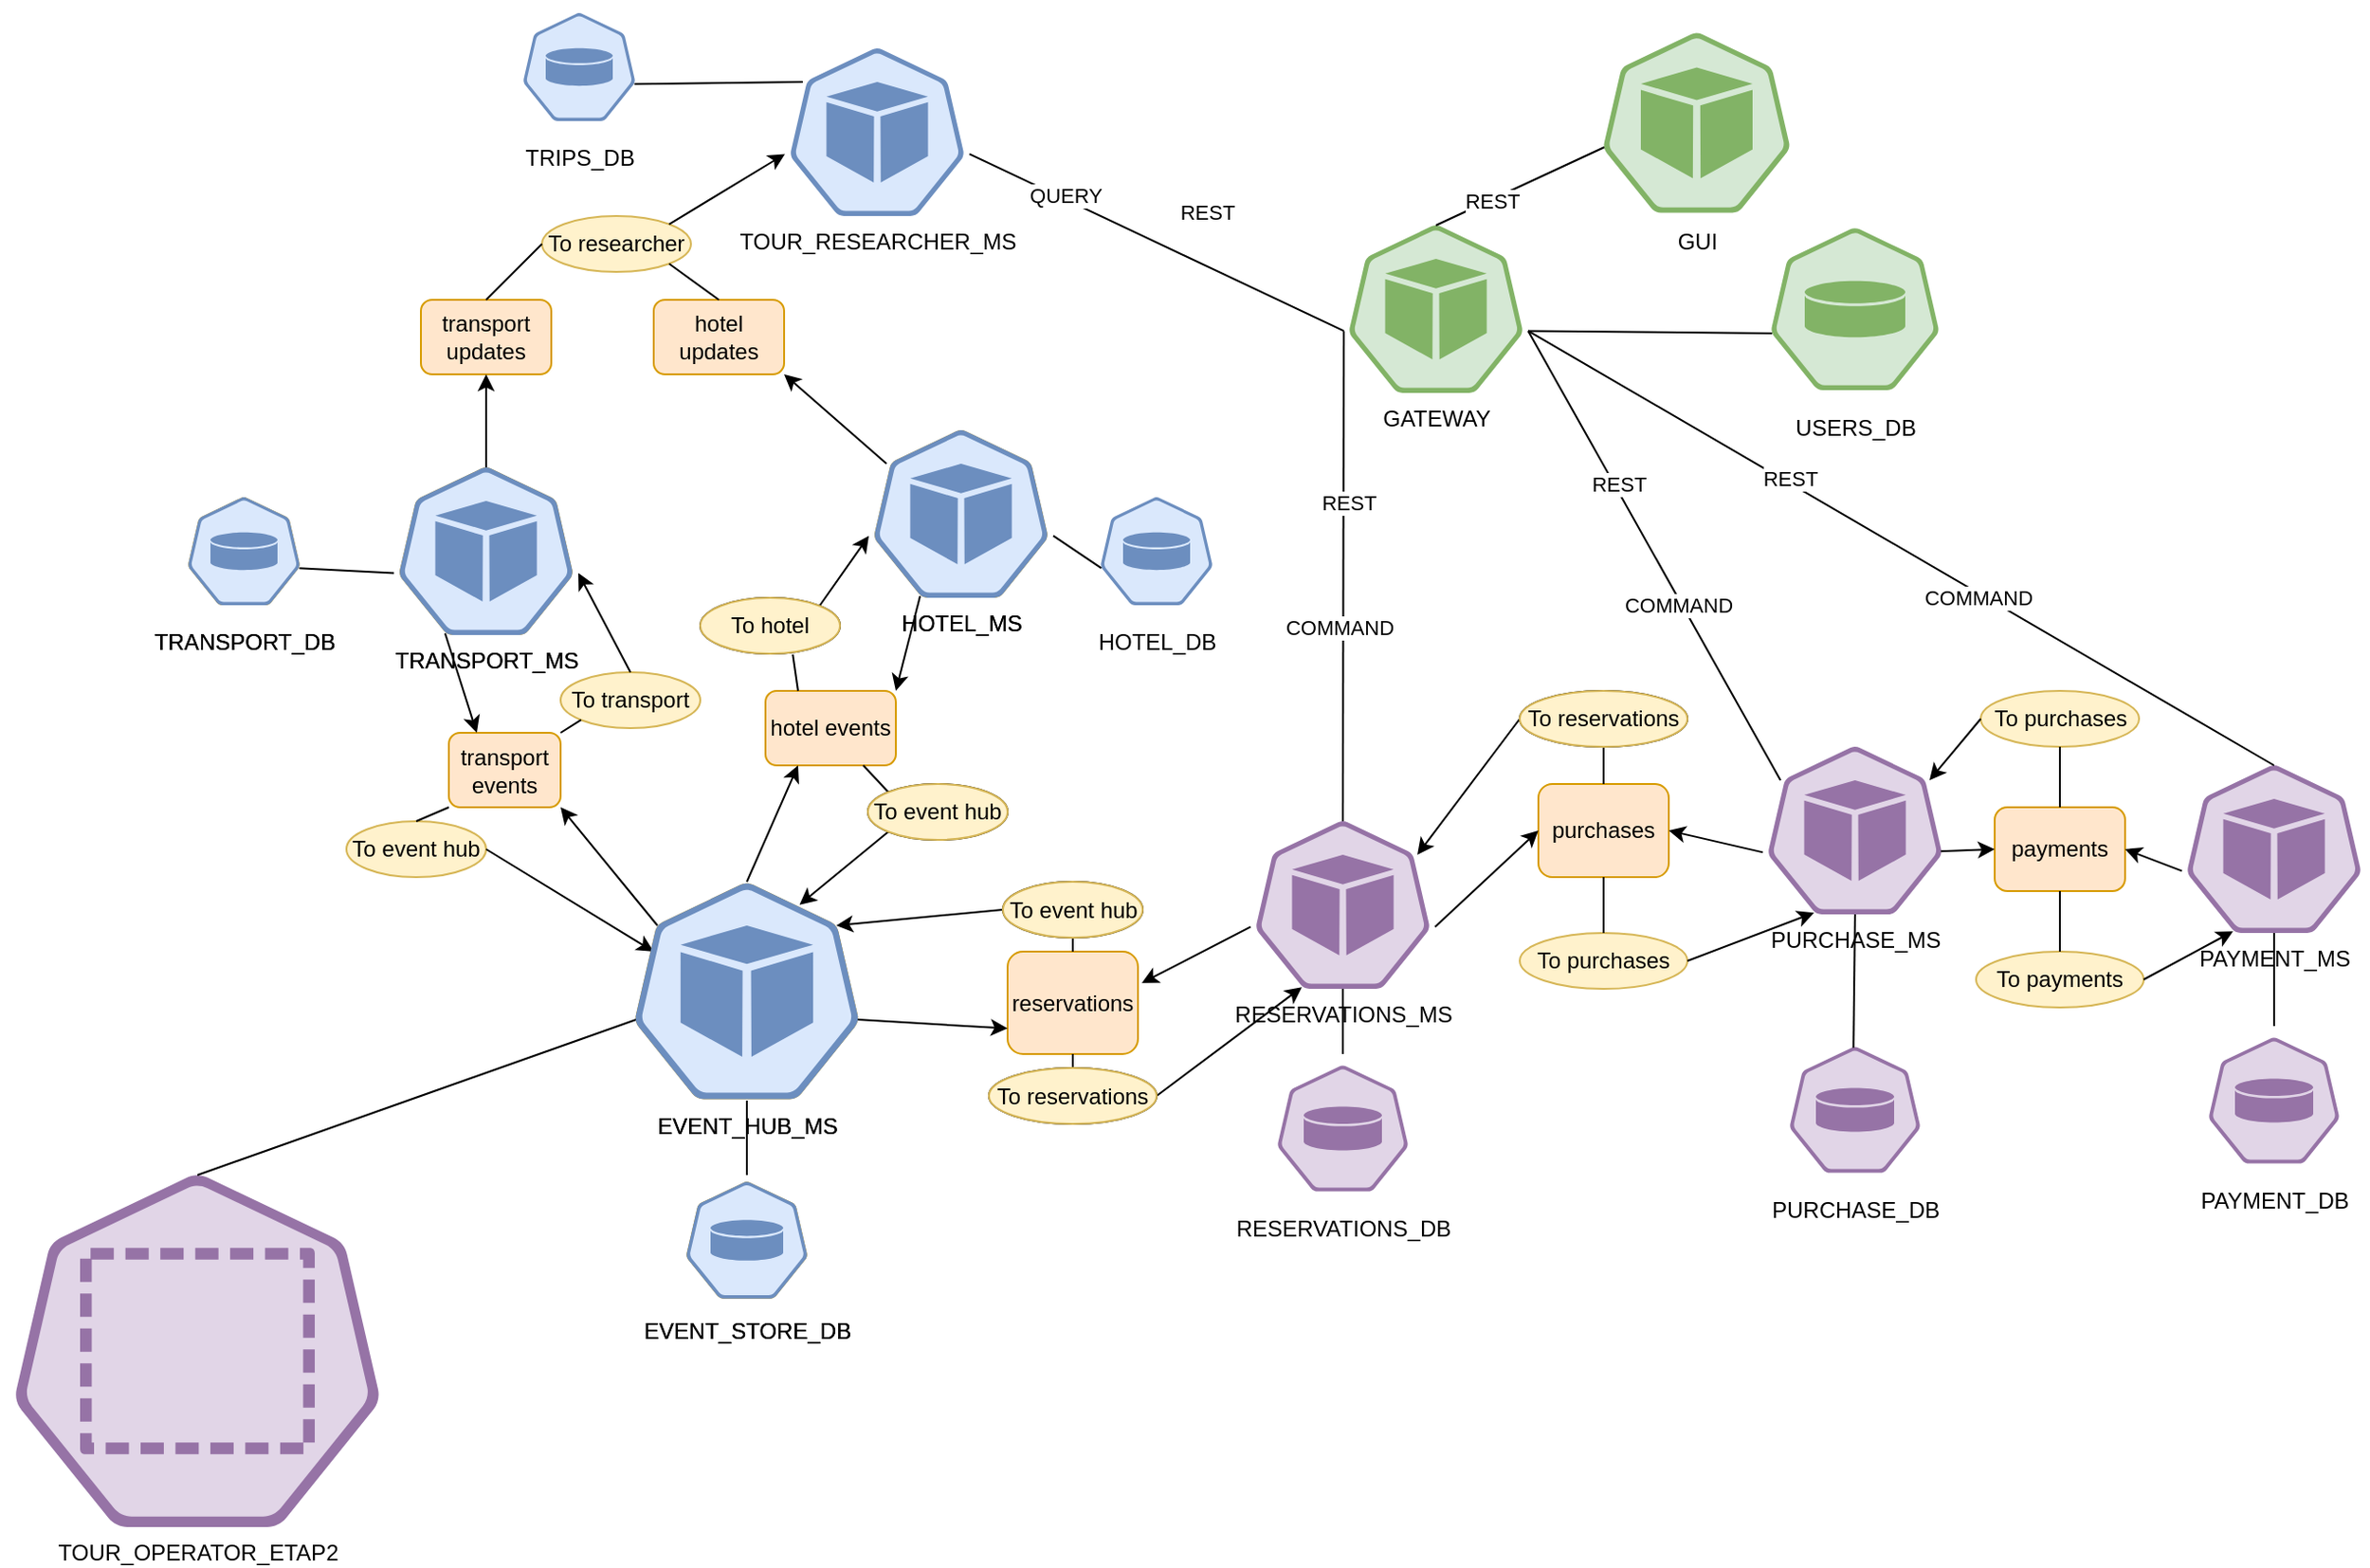<mxfile version="21.2.9" type="github">
  <diagram name="Strona-1" id="pwhX5YmpFsH434d6XmRk">
    <mxGraphModel dx="2389" dy="803" grid="1" gridSize="10" guides="1" tooltips="1" connect="1" arrows="1" fold="1" page="1" pageScale="1" pageWidth="827" pageHeight="1169" math="0" shadow="0">
      <root>
        <mxCell id="0" />
        <mxCell id="1" parent="0" />
        <mxCell id="PPfD1d-eacRNkn9ozQ0L-1" value="USERS_DB" style="sketch=0;html=1;dashed=0;whitespace=wrap;fillColor=#d5e8d4;strokeColor=#82b366;points=[[0.005,0.63,0],[0.1,0.2,0],[0.9,0.2,0],[0.5,0,0],[0.995,0.63,0],[0.72,0.99,0],[0.5,1,0],[0.28,0.99,0]];verticalLabelPosition=bottom;align=center;verticalAlign=top;shape=mxgraph.kubernetes.icon;prIcon=pv;" parent="1" vertex="1">
          <mxGeometry x="420" y="235" width="90" height="100" as="geometry" />
        </mxCell>
        <mxCell id="PPfD1d-eacRNkn9ozQ0L-2" value="GATEWAY" style="sketch=0;html=1;dashed=0;whitespace=wrap;fillColor=#d5e8d4;strokeColor=#82b366;points=[[0.005,0.63,0],[0.1,0.2,0],[0.9,0.2,0],[0.5,0,0],[0.995,0.63,0],[0.72,0.99,0],[0.5,1,0],[0.28,0.99,0]];verticalLabelPosition=bottom;align=center;verticalAlign=top;shape=mxgraph.kubernetes.icon;prIcon=pod;" parent="1" vertex="1">
          <mxGeometry x="190" y="240" width="100" height="90" as="geometry" />
        </mxCell>
        <mxCell id="PPfD1d-eacRNkn9ozQ0L-3" value="" style="endArrow=none;html=1;rounded=0;exitX=0.5;exitY=0;exitDx=0;exitDy=0;exitPerimeter=0;entryX=0.005;entryY=0.63;entryDx=0;entryDy=0;entryPerimeter=0;" parent="1" source="PPfD1d-eacRNkn9ozQ0L-2" target="PPfD1d-eacRNkn9ozQ0L-14" edge="1">
          <mxGeometry width="50" height="50" relative="1" as="geometry">
            <mxPoint x="460" y="720" as="sourcePoint" />
            <mxPoint x="359.5" y="453" as="targetPoint" />
          </mxGeometry>
        </mxCell>
        <mxCell id="PPfD1d-eacRNkn9ozQ0L-4" value="REST" style="edgeLabel;html=1;align=center;verticalAlign=middle;resizable=0;points=[];" parent="PPfD1d-eacRNkn9ozQ0L-3" vertex="1" connectable="0">
          <mxGeometry x="-0.352" y="-1" relative="1" as="geometry">
            <mxPoint as="offset" />
          </mxGeometry>
        </mxCell>
        <mxCell id="PPfD1d-eacRNkn9ozQ0L-5" value="" style="endArrow=none;html=1;rounded=0;exitX=0.005;exitY=0.63;exitDx=0;exitDy=0;exitPerimeter=0;entryX=0.995;entryY=0.63;entryDx=0;entryDy=0;entryPerimeter=0;" parent="1" source="PPfD1d-eacRNkn9ozQ0L-1" target="PPfD1d-eacRNkn9ozQ0L-2" edge="1">
          <mxGeometry width="50" height="50" relative="1" as="geometry">
            <mxPoint x="370" y="679.13" as="sourcePoint" />
            <mxPoint x="420" y="619.13" as="targetPoint" />
          </mxGeometry>
        </mxCell>
        <mxCell id="PPfD1d-eacRNkn9ozQ0L-6" value="RESERVATIONS_MS" style="sketch=0;html=1;dashed=0;whitespace=wrap;fillColor=#e1d5e7;strokeColor=#9673a6;points=[[0.005,0.63,0],[0.1,0.2,0],[0.9,0.2,0],[0.5,0,0],[0.995,0.63,0],[0.72,0.99,0],[0.5,1,0],[0.28,0.99,0]];verticalLabelPosition=bottom;align=center;verticalAlign=top;shape=mxgraph.kubernetes.icon;prIcon=pod" parent="1" vertex="1">
          <mxGeometry x="140" y="560" width="100" height="90" as="geometry" />
        </mxCell>
        <mxCell id="PPfD1d-eacRNkn9ozQ0L-7" value="" style="endArrow=none;html=1;rounded=0;exitX=0.995;exitY=0.63;exitDx=0;exitDy=0;exitPerimeter=0;entryX=0.005;entryY=0.63;entryDx=0;entryDy=0;entryPerimeter=0;" parent="1" source="PPfD1d-eacRNkn9ozQ0L-13" target="PPfD1d-eacRNkn9ozQ0L-2" edge="1">
          <mxGeometry width="50" height="50" relative="1" as="geometry">
            <mxPoint x="415" y="685" as="sourcePoint" />
            <mxPoint x="226" y="428" as="targetPoint" />
            <Array as="points" />
          </mxGeometry>
        </mxCell>
        <mxCell id="PPfD1d-eacRNkn9ozQ0L-8" value="REST" style="edgeLabel;html=1;align=center;verticalAlign=middle;resizable=0;points=[];" parent="PPfD1d-eacRNkn9ozQ0L-7" vertex="1" connectable="0">
          <mxGeometry x="-0.099" y="1" relative="1" as="geometry">
            <mxPoint x="36" y="-11" as="offset" />
          </mxGeometry>
        </mxCell>
        <mxCell id="PPfD1d-eacRNkn9ozQ0L-9" value="QUERY" style="edgeLabel;html=1;align=center;verticalAlign=middle;resizable=0;points=[];" parent="PPfD1d-eacRNkn9ozQ0L-7" vertex="1" connectable="0">
          <mxGeometry x="-0.497" y="2" relative="1" as="geometry">
            <mxPoint as="offset" />
          </mxGeometry>
        </mxCell>
        <mxCell id="PPfD1d-eacRNkn9ozQ0L-10" value="" style="endArrow=none;html=1;rounded=0;exitX=0.5;exitY=0;exitDx=0;exitDy=0;exitPerimeter=0;entryX=0.005;entryY=0.63;entryDx=0;entryDy=0;entryPerimeter=0;" parent="1" source="PPfD1d-eacRNkn9ozQ0L-6" target="PPfD1d-eacRNkn9ozQ0L-2" edge="1">
          <mxGeometry width="50" height="50" relative="1" as="geometry">
            <mxPoint x="-65" y="805" as="sourcePoint" />
            <mxPoint x="150" y="330" as="targetPoint" />
          </mxGeometry>
        </mxCell>
        <mxCell id="PPfD1d-eacRNkn9ozQ0L-11" value="REST" style="edgeLabel;html=1;align=center;verticalAlign=middle;resizable=0;points=[];" parent="PPfD1d-eacRNkn9ozQ0L-10" vertex="1" connectable="0">
          <mxGeometry x="0.303" y="-3" relative="1" as="geometry">
            <mxPoint x="-1" as="offset" />
          </mxGeometry>
        </mxCell>
        <mxCell id="PPfD1d-eacRNkn9ozQ0L-12" value="COMMAND" style="edgeLabel;html=1;align=center;verticalAlign=middle;resizable=0;points=[];" parent="PPfD1d-eacRNkn9ozQ0L-10" vertex="1" connectable="0">
          <mxGeometry x="-0.21" y="2" relative="1" as="geometry">
            <mxPoint as="offset" />
          </mxGeometry>
        </mxCell>
        <mxCell id="PPfD1d-eacRNkn9ozQ0L-13" value="TOUR_RESEARCHER_MS" style="sketch=0;html=1;dashed=0;whitespace=wrap;fillColor=#dae8fc;strokeColor=#6c8ebf;points=[[0.005,0.63,0],[0.1,0.2,0],[0.9,0.2,0],[0.5,0,0],[0.995,0.63,0],[0.72,0.99,0],[0.5,1,0],[0.28,0.99,0]];verticalLabelPosition=bottom;align=center;verticalAlign=top;shape=mxgraph.kubernetes.icon;prIcon=pod" parent="1" vertex="1">
          <mxGeometry x="-110" y="145" width="100" height="90" as="geometry" />
        </mxCell>
        <mxCell id="PPfD1d-eacRNkn9ozQ0L-14" value="GUI" style="sketch=0;html=1;dashed=0;whitespace=wrap;fillColor=#d5e8d4;strokeColor=#82b366;points=[[0.005,0.63,0],[0.1,0.2,0],[0.9,0.2,0],[0.5,0,0],[0.995,0.63,0],[0.72,0.99,0],[0.5,1,0],[0.28,0.99,0]];verticalLabelPosition=bottom;align=center;verticalAlign=top;shape=mxgraph.kubernetes.icon;prIcon=pod;" parent="1" vertex="1">
          <mxGeometry x="330" y="135" width="100" height="100" as="geometry" />
        </mxCell>
        <mxCell id="PPfD1d-eacRNkn9ozQ0L-15" value="TRIPS_DB" style="sketch=0;html=1;dashed=0;whitespace=wrap;fillColor=#dae8fc;strokeColor=#6c8ebf;points=[[0.005,0.63,0],[0.1,0.2,0],[0.9,0.2,0],[0.5,0,0],[0.995,0.63,0],[0.72,0.99,0],[0.5,1,0],[0.28,0.99,0]];verticalLabelPosition=bottom;align=center;verticalAlign=top;shape=mxgraph.kubernetes.icon;prIcon=pv" parent="1" vertex="1">
          <mxGeometry x="-250" y="120" width="60" height="70" as="geometry" />
        </mxCell>
        <mxCell id="PPfD1d-eacRNkn9ozQ0L-16" value="" style="endArrow=none;html=1;rounded=0;exitX=0.995;exitY=0.63;exitDx=0;exitDy=0;exitPerimeter=0;entryX=0.1;entryY=0.2;entryDx=0;entryDy=0;entryPerimeter=0;" parent="1" source="PPfD1d-eacRNkn9ozQ0L-15" target="PPfD1d-eacRNkn9ozQ0L-13" edge="1">
          <mxGeometry width="50" height="50" relative="1" as="geometry">
            <mxPoint x="-35" y="450" as="sourcePoint" />
            <mxPoint x="15" y="400" as="targetPoint" />
          </mxGeometry>
        </mxCell>
        <mxCell id="PPfD1d-eacRNkn9ozQ0L-17" value="EVENT_STORE_DB" style="sketch=0;html=1;dashed=0;whitespace=wrap;fillColor=#ffe6cc;strokeColor=#d79b00;points=[[0.005,0.63,0],[0.1,0.2,0],[0.9,0.2,0],[0.5,0,0],[0.995,0.63,0],[0.72,0.99,0],[0.5,1,0],[0.28,0.99,0]];verticalLabelPosition=bottom;align=center;verticalAlign=top;shape=mxgraph.kubernetes.icon;prIcon=pv" parent="1" vertex="1">
          <mxGeometry x="-162.5" y="750" width="65" height="70" as="geometry" />
        </mxCell>
        <mxCell id="PPfD1d-eacRNkn9ozQ0L-18" value="PURCHASE_MS" style="sketch=0;html=1;dashed=0;whitespace=wrap;fillColor=#e1d5e7;strokeColor=#9673a6;points=[[0.005,0.63,0],[0.1,0.2,0],[0.9,0.2,0],[0.5,0,0],[0.995,0.63,0],[0.72,0.99,0],[0.5,1,0],[0.28,0.99,0]];verticalLabelPosition=bottom;align=center;verticalAlign=top;shape=mxgraph.kubernetes.icon;prIcon=pod" parent="1" vertex="1">
          <mxGeometry x="415" y="520" width="100" height="90" as="geometry" />
        </mxCell>
        <mxCell id="PPfD1d-eacRNkn9ozQ0L-19" value="PAYMENT_MS" style="sketch=0;html=1;dashed=0;whitespace=wrap;fillColor=#e1d5e7;strokeColor=#9673a6;points=[[0.005,0.63,0],[0.1,0.2,0],[0.9,0.2,0],[0.5,0,0],[0.995,0.63,0],[0.72,0.99,0],[0.5,1,0],[0.28,0.99,0]];verticalLabelPosition=bottom;align=center;verticalAlign=top;shape=mxgraph.kubernetes.icon;prIcon=pod" parent="1" vertex="1">
          <mxGeometry x="640" y="530" width="100" height="90" as="geometry" />
        </mxCell>
        <mxCell id="PPfD1d-eacRNkn9ozQ0L-20" value="" style="endArrow=none;html=1;rounded=0;entryX=0.995;entryY=0.63;entryDx=0;entryDy=0;entryPerimeter=0;exitX=0.1;exitY=0.2;exitDx=0;exitDy=0;exitPerimeter=0;" parent="1" source="PPfD1d-eacRNkn9ozQ0L-18" target="PPfD1d-eacRNkn9ozQ0L-2" edge="1">
          <mxGeometry width="50" height="50" relative="1" as="geometry">
            <mxPoint x="126" y="470" as="sourcePoint" />
            <mxPoint x="124" y="329" as="targetPoint" />
          </mxGeometry>
        </mxCell>
        <mxCell id="PPfD1d-eacRNkn9ozQ0L-21" value="REST" style="edgeLabel;html=1;align=center;verticalAlign=middle;resizable=0;points=[];" parent="PPfD1d-eacRNkn9ozQ0L-20" vertex="1" connectable="0">
          <mxGeometry x="0.303" y="-3" relative="1" as="geometry">
            <mxPoint x="-1" as="offset" />
          </mxGeometry>
        </mxCell>
        <mxCell id="PPfD1d-eacRNkn9ozQ0L-22" value="COMMAND" style="edgeLabel;html=1;align=center;verticalAlign=middle;resizable=0;points=[];" parent="PPfD1d-eacRNkn9ozQ0L-20" vertex="1" connectable="0">
          <mxGeometry x="-0.21" y="2" relative="1" as="geometry">
            <mxPoint as="offset" />
          </mxGeometry>
        </mxCell>
        <mxCell id="PPfD1d-eacRNkn9ozQ0L-23" value="" style="endArrow=none;html=1;rounded=0;exitX=0.5;exitY=0;exitDx=0;exitDy=0;exitPerimeter=0;entryX=0.995;entryY=0.63;entryDx=0;entryDy=0;entryPerimeter=0;" parent="1" source="PPfD1d-eacRNkn9ozQ0L-19" target="PPfD1d-eacRNkn9ozQ0L-2" edge="1">
          <mxGeometry width="50" height="50" relative="1" as="geometry">
            <mxPoint x="258" y="470" as="sourcePoint" />
            <mxPoint x="330" y="310" as="targetPoint" />
          </mxGeometry>
        </mxCell>
        <mxCell id="PPfD1d-eacRNkn9ozQ0L-24" value="REST" style="edgeLabel;html=1;align=center;verticalAlign=middle;resizable=0;points=[];" parent="PPfD1d-eacRNkn9ozQ0L-23" vertex="1" connectable="0">
          <mxGeometry x="0.303" y="-3" relative="1" as="geometry">
            <mxPoint x="-1" as="offset" />
          </mxGeometry>
        </mxCell>
        <mxCell id="PPfD1d-eacRNkn9ozQ0L-25" value="COMMAND" style="edgeLabel;html=1;align=center;verticalAlign=middle;resizable=0;points=[];" parent="PPfD1d-eacRNkn9ozQ0L-23" vertex="1" connectable="0">
          <mxGeometry x="-0.21" y="2" relative="1" as="geometry">
            <mxPoint as="offset" />
          </mxGeometry>
        </mxCell>
        <mxCell id="PPfD1d-eacRNkn9ozQ0L-26" value="EVENT_HUB_MS" style="sketch=0;html=1;dashed=0;whitespace=wrap;fillColor=#ffe6cc;strokeColor=#d79b00;points=[[0.005,0.63,0],[0.1,0.2,0],[0.9,0.2,0],[0.5,0,0],[0.995,0.63,0],[0.72,0.99,0],[0.5,1,0],[0.28,0.99,0]];verticalLabelPosition=bottom;align=center;verticalAlign=top;shape=mxgraph.kubernetes.icon;prIcon=pod" parent="1" vertex="1">
          <mxGeometry x="-190" y="592.5" width="120" height="117.5" as="geometry" />
        </mxCell>
        <mxCell id="PPfD1d-eacRNkn9ozQ0L-27" value="PAYMENT_DB" style="sketch=0;html=1;dashed=0;whitespace=wrap;fillColor=#e1d5e7;strokeColor=#9673a6;points=[[0.005,0.63,0],[0.1,0.2,0],[0.9,0.2,0],[0.5,0,0],[0.995,0.63,0],[0.72,0.99,0],[0.5,1,0],[0.28,0.99,0]];verticalLabelPosition=bottom;align=center;verticalAlign=top;shape=mxgraph.kubernetes.icon;prIcon=pv" parent="1" vertex="1">
          <mxGeometry x="655" y="670" width="70" height="80" as="geometry" />
        </mxCell>
        <mxCell id="PPfD1d-eacRNkn9ozQ0L-28" value="PURCHASE_DB" style="sketch=0;html=1;dashed=0;whitespace=wrap;fillColor=#e1d5e7;strokeColor=#9673a6;points=[[0.005,0.63,0],[0.1,0.2,0],[0.9,0.2,0],[0.5,0,0],[0.995,0.63,0],[0.72,0.99,0],[0.5,1,0],[0.28,0.99,0]];verticalLabelPosition=bottom;align=center;verticalAlign=top;shape=mxgraph.kubernetes.icon;prIcon=pv" parent="1" vertex="1">
          <mxGeometry x="430" y="675" width="70" height="80" as="geometry" />
        </mxCell>
        <mxCell id="PPfD1d-eacRNkn9ozQ0L-29" value="RESERVATIONS_DB" style="sketch=0;html=1;dashed=0;whitespace=wrap;fillColor=#e1d5e7;strokeColor=#9673a6;points=[[0.005,0.63,0],[0.1,0.2,0],[0.9,0.2,0],[0.5,0,0],[0.995,0.63,0],[0.72,0.99,0],[0.5,1,0],[0.28,0.99,0]];verticalLabelPosition=bottom;align=center;verticalAlign=top;shape=mxgraph.kubernetes.icon;prIcon=pv" parent="1" vertex="1">
          <mxGeometry x="155" y="685" width="70" height="80" as="geometry" />
        </mxCell>
        <mxCell id="PPfD1d-eacRNkn9ozQ0L-30" value="" style="endArrow=none;html=1;rounded=0;entryX=0.5;entryY=0;entryDx=0;entryDy=0;entryPerimeter=0;exitX=0.5;exitY=1;exitDx=0;exitDy=0;exitPerimeter=0;" parent="1" source="PPfD1d-eacRNkn9ozQ0L-26" target="PPfD1d-eacRNkn9ozQ0L-17" edge="1">
          <mxGeometry width="50" height="50" relative="1" as="geometry">
            <mxPoint x="-40" y="500" as="sourcePoint" />
            <mxPoint x="-240" y="530" as="targetPoint" />
          </mxGeometry>
        </mxCell>
        <mxCell id="PPfD1d-eacRNkn9ozQ0L-31" value="TOUR_OPERATOR_ETAP2" style="sketch=0;html=1;dashed=0;whitespace=wrap;points=[[0.005,0.63,0],[0.1,0.2,0],[0.9,0.2,0],[0.5,0,0],[0.995,0.63,0],[0.72,0.99,0],[0.5,1,0],[0.28,0.99,0]];verticalLabelPosition=bottom;align=center;verticalAlign=top;shape=mxgraph.kubernetes.icon;prIcon=ns;fillColor=#e1d5e7;strokeColor=#9673a6;" parent="1" vertex="1">
          <mxGeometry x="-530" y="750" width="210" height="189" as="geometry" />
        </mxCell>
        <mxCell id="PPfD1d-eacRNkn9ozQ0L-32" value="" style="endArrow=none;html=1;rounded=0;entryX=0.005;entryY=0.63;entryDx=0;entryDy=0;entryPerimeter=0;exitX=0.5;exitY=0;exitDx=0;exitDy=0;exitPerimeter=0;" parent="1" source="PPfD1d-eacRNkn9ozQ0L-31" target="PPfD1d-eacRNkn9ozQ0L-26" edge="1">
          <mxGeometry width="50" height="50" relative="1" as="geometry">
            <mxPoint x="-343" y="640" as="sourcePoint" />
            <mxPoint x="-293" y="590" as="targetPoint" />
          </mxGeometry>
        </mxCell>
        <mxCell id="PPfD1d-eacRNkn9ozQ0L-33" value="" style="endArrow=none;html=1;rounded=0;exitX=0.5;exitY=0;exitDx=0;exitDy=0;exitPerimeter=0;entryX=0.5;entryY=1;entryDx=0;entryDy=0;entryPerimeter=0;" parent="1" source="PPfD1d-eacRNkn9ozQ0L-29" target="PPfD1d-eacRNkn9ozQ0L-6" edge="1">
          <mxGeometry width="50" height="50" relative="1" as="geometry">
            <mxPoint x="270" y="670" as="sourcePoint" />
            <mxPoint x="320" y="620" as="targetPoint" />
          </mxGeometry>
        </mxCell>
        <mxCell id="PPfD1d-eacRNkn9ozQ0L-34" value="" style="endArrow=none;html=1;rounded=0;exitX=0.488;exitY=0.083;exitDx=0;exitDy=0;exitPerimeter=0;entryX=0.5;entryY=1;entryDx=0;entryDy=0;entryPerimeter=0;" parent="1" source="PPfD1d-eacRNkn9ozQ0L-28" target="PPfD1d-eacRNkn9ozQ0L-18" edge="1">
          <mxGeometry width="50" height="50" relative="1" as="geometry">
            <mxPoint x="400" y="792.5" as="sourcePoint" />
            <mxPoint x="400" y="667.5" as="targetPoint" />
          </mxGeometry>
        </mxCell>
        <mxCell id="PPfD1d-eacRNkn9ozQ0L-35" value="" style="endArrow=none;html=1;rounded=0;exitX=0.5;exitY=0;exitDx=0;exitDy=0;exitPerimeter=0;entryX=0.5;entryY=1;entryDx=0;entryDy=0;entryPerimeter=0;" parent="1" source="PPfD1d-eacRNkn9ozQ0L-27" target="PPfD1d-eacRNkn9ozQ0L-19" edge="1">
          <mxGeometry width="50" height="50" relative="1" as="geometry">
            <mxPoint x="624" y="770" as="sourcePoint" />
            <mxPoint x="620" y="633" as="targetPoint" />
          </mxGeometry>
        </mxCell>
        <mxCell id="PPfD1d-eacRNkn9ozQ0L-36" value="reservations" style="rounded=1;whiteSpace=wrap;html=1;fillColor=#ffe6cc;strokeColor=#d79b00;" parent="1" vertex="1">
          <mxGeometry x="10" y="630" width="70" height="55" as="geometry" />
        </mxCell>
        <mxCell id="PPfD1d-eacRNkn9ozQ0L-37" value="To event hub" style="ellipse;whiteSpace=wrap;html=1;" parent="1" vertex="1">
          <mxGeometry x="7.5" y="592.5" width="75" height="30" as="geometry" />
        </mxCell>
        <mxCell id="PPfD1d-eacRNkn9ozQ0L-38" value="To reservations" style="ellipse;whiteSpace=wrap;html=1;" parent="1" vertex="1">
          <mxGeometry y="692.5" width="90" height="30" as="geometry" />
        </mxCell>
        <mxCell id="PPfD1d-eacRNkn9ozQ0L-39" value="" style="endArrow=classic;html=1;rounded=0;exitX=0.005;exitY=0.63;exitDx=0;exitDy=0;exitPerimeter=0;entryX=1.029;entryY=0.307;entryDx=0;entryDy=0;entryPerimeter=0;" parent="1" source="PPfD1d-eacRNkn9ozQ0L-6" target="PPfD1d-eacRNkn9ozQ0L-36" edge="1">
          <mxGeometry width="50" height="50" relative="1" as="geometry">
            <mxPoint x="70" y="715" as="sourcePoint" />
            <mxPoint x="120" y="665" as="targetPoint" />
          </mxGeometry>
        </mxCell>
        <mxCell id="PPfD1d-eacRNkn9ozQ0L-40" value="" style="endArrow=classic;html=1;rounded=0;exitX=1;exitY=0.5;exitDx=0;exitDy=0;entryX=0.28;entryY=0.99;entryDx=0;entryDy=0;entryPerimeter=0;" parent="1" source="PPfD1d-eacRNkn9ozQ0L-38" target="PPfD1d-eacRNkn9ozQ0L-6" edge="1">
          <mxGeometry width="50" height="50" relative="1" as="geometry">
            <mxPoint x="260" y="590" as="sourcePoint" />
            <mxPoint x="310" y="540" as="targetPoint" />
          </mxGeometry>
        </mxCell>
        <mxCell id="PPfD1d-eacRNkn9ozQ0L-41" value="" style="endArrow=classic;html=1;rounded=0;exitX=0.995;exitY=0.63;exitDx=0;exitDy=0;exitPerimeter=0;entryX=0;entryY=0.75;entryDx=0;entryDy=0;" parent="1" source="PPfD1d-eacRNkn9ozQ0L-26" target="PPfD1d-eacRNkn9ozQ0L-36" edge="1">
          <mxGeometry width="50" height="50" relative="1" as="geometry">
            <mxPoint x="8" y="618" as="sourcePoint" />
            <mxPoint x="-40" y="650" as="targetPoint" />
          </mxGeometry>
        </mxCell>
        <mxCell id="PPfD1d-eacRNkn9ozQ0L-42" value="" style="endArrow=classic;html=1;rounded=0;exitX=0;exitY=0.5;exitDx=0;exitDy=0;entryX=0.9;entryY=0.2;entryDx=0;entryDy=0;entryPerimeter=0;" parent="1" source="PPfD1d-eacRNkn9ozQ0L-37" target="PPfD1d-eacRNkn9ozQ0L-26" edge="1">
          <mxGeometry width="50" height="50" relative="1" as="geometry">
            <mxPoint x="-10" y="622" as="sourcePoint" />
            <mxPoint x="30" y="630" as="targetPoint" />
          </mxGeometry>
        </mxCell>
        <mxCell id="PPfD1d-eacRNkn9ozQ0L-43" value="purchases&lt;br&gt;" style="rounded=1;whiteSpace=wrap;html=1;fillColor=#ffe6cc;strokeColor=#d79b00;" parent="1" vertex="1">
          <mxGeometry x="295" y="540" width="70" height="50" as="geometry" />
        </mxCell>
        <mxCell id="PPfD1d-eacRNkn9ozQ0L-44" value="To purchases" style="ellipse;whiteSpace=wrap;html=1;fillColor=#fff2cc;strokeColor=#d6b656;" parent="1" vertex="1">
          <mxGeometry x="285" y="620" width="90" height="30" as="geometry" />
        </mxCell>
        <mxCell id="PPfD1d-eacRNkn9ozQ0L-45" value="To reservations" style="ellipse;whiteSpace=wrap;html=1;" parent="1" vertex="1">
          <mxGeometry x="285" y="490" width="90" height="30" as="geometry" />
        </mxCell>
        <mxCell id="PPfD1d-eacRNkn9ozQ0L-46" value="" style="endArrow=classic;html=1;rounded=0;exitX=0.005;exitY=0.63;exitDx=0;exitDy=0;entryX=1;entryY=0.5;entryDx=0;entryDy=0;exitPerimeter=0;" parent="1" source="PPfD1d-eacRNkn9ozQ0L-18" target="PPfD1d-eacRNkn9ozQ0L-43" edge="1">
          <mxGeometry width="50" height="50" relative="1" as="geometry">
            <mxPoint x="330" y="716" as="sourcePoint" />
            <mxPoint x="388" y="660" as="targetPoint" />
          </mxGeometry>
        </mxCell>
        <mxCell id="PPfD1d-eacRNkn9ozQ0L-47" value="" style="endArrow=classic;html=1;rounded=0;exitX=0.995;exitY=0.63;exitDx=0;exitDy=0;entryX=0;entryY=0.5;entryDx=0;entryDy=0;exitPerimeter=0;" parent="1" source="PPfD1d-eacRNkn9ozQ0L-6" target="PPfD1d-eacRNkn9ozQ0L-43" edge="1">
          <mxGeometry width="50" height="50" relative="1" as="geometry">
            <mxPoint x="290" y="490" as="sourcePoint" />
            <mxPoint x="239" y="483" as="targetPoint" />
          </mxGeometry>
        </mxCell>
        <mxCell id="PPfD1d-eacRNkn9ozQ0L-48" value="" style="endArrow=classic;html=1;rounded=0;exitX=1;exitY=0.5;exitDx=0;exitDy=0;entryX=0.28;entryY=0.99;entryDx=0;entryDy=0;entryPerimeter=0;" parent="1" source="PPfD1d-eacRNkn9ozQ0L-44" target="PPfD1d-eacRNkn9ozQ0L-18" edge="1">
          <mxGeometry width="50" height="50" relative="1" as="geometry">
            <mxPoint x="290" y="688.5" as="sourcePoint" />
            <mxPoint x="335" y="701.5" as="targetPoint" />
          </mxGeometry>
        </mxCell>
        <mxCell id="PPfD1d-eacRNkn9ozQ0L-49" value="" style="endArrow=classic;html=1;rounded=0;exitX=0;exitY=0.5;exitDx=0;exitDy=0;entryX=0.9;entryY=0.2;entryDx=0;entryDy=0;entryPerimeter=0;" parent="1" source="PPfD1d-eacRNkn9ozQ0L-45" target="PPfD1d-eacRNkn9ozQ0L-6" edge="1">
          <mxGeometry width="50" height="50" relative="1" as="geometry">
            <mxPoint x="245" y="477" as="sourcePoint" />
            <mxPoint x="290" y="490" as="targetPoint" />
          </mxGeometry>
        </mxCell>
        <mxCell id="PPfD1d-eacRNkn9ozQ0L-50" value="payments" style="rounded=1;whiteSpace=wrap;html=1;fillColor=#ffe6cc;strokeColor=#d79b00;" parent="1" vertex="1">
          <mxGeometry x="540" y="552.5" width="70" height="45" as="geometry" />
        </mxCell>
        <mxCell id="PPfD1d-eacRNkn9ozQ0L-51" value="To purchases" style="ellipse;whiteSpace=wrap;html=1;fillColor=#fff2cc;strokeColor=#d6b656;" parent="1" vertex="1">
          <mxGeometry x="532.5" y="490" width="85" height="30" as="geometry" />
        </mxCell>
        <mxCell id="PPfD1d-eacRNkn9ozQ0L-52" value="To payments" style="ellipse;whiteSpace=wrap;html=1;fillColor=#fff2cc;strokeColor=#d6b656;" parent="1" vertex="1">
          <mxGeometry x="530" y="630" width="90" height="30" as="geometry" />
        </mxCell>
        <mxCell id="PPfD1d-eacRNkn9ozQ0L-53" value="" style="endArrow=none;html=1;rounded=0;entryX=0.5;entryY=1;entryDx=0;entryDy=0;exitX=0.5;exitY=0;exitDx=0;exitDy=0;" parent="1" source="PPfD1d-eacRNkn9ozQ0L-44" target="PPfD1d-eacRNkn9ozQ0L-43" edge="1">
          <mxGeometry width="50" height="50" relative="1" as="geometry">
            <mxPoint x="280" y="770" as="sourcePoint" />
            <mxPoint x="330" y="720" as="targetPoint" />
          </mxGeometry>
        </mxCell>
        <mxCell id="PPfD1d-eacRNkn9ozQ0L-54" value="" style="endArrow=none;html=1;rounded=0;entryX=0.5;entryY=1;entryDx=0;entryDy=0;exitX=0.5;exitY=0;exitDx=0;exitDy=0;" parent="1" source="PPfD1d-eacRNkn9ozQ0L-43" target="PPfD1d-eacRNkn9ozQ0L-45" edge="1">
          <mxGeometry width="50" height="50" relative="1" as="geometry">
            <mxPoint x="300" y="755" as="sourcePoint" />
            <mxPoint x="300" y="685" as="targetPoint" />
          </mxGeometry>
        </mxCell>
        <mxCell id="PPfD1d-eacRNkn9ozQ0L-55" value="" style="endArrow=none;html=1;rounded=0;entryX=0.5;entryY=1;entryDx=0;entryDy=0;exitX=0.5;exitY=0;exitDx=0;exitDy=0;" parent="1" source="PPfD1d-eacRNkn9ozQ0L-36" target="PPfD1d-eacRNkn9ozQ0L-37" edge="1">
          <mxGeometry width="50" height="50" relative="1" as="geometry">
            <mxPoint x="317.5" y="690" as="sourcePoint" />
            <mxPoint x="317.5" y="680" as="targetPoint" />
          </mxGeometry>
        </mxCell>
        <mxCell id="PPfD1d-eacRNkn9ozQ0L-56" value="" style="endArrow=none;html=1;rounded=0;entryX=0.5;entryY=1;entryDx=0;entryDy=0;exitX=0.5;exitY=0;exitDx=0;exitDy=0;" parent="1" source="PPfD1d-eacRNkn9ozQ0L-38" target="PPfD1d-eacRNkn9ozQ0L-36" edge="1">
          <mxGeometry width="50" height="50" relative="1" as="geometry">
            <mxPoint x="62.5" y="595" as="sourcePoint" />
            <mxPoint x="62.5" y="580" as="targetPoint" />
          </mxGeometry>
        </mxCell>
        <mxCell id="PPfD1d-eacRNkn9ozQ0L-57" value="" style="endArrow=none;html=1;rounded=0;entryX=0.5;entryY=1;entryDx=0;entryDy=0;exitX=0.5;exitY=0;exitDx=0;exitDy=0;" parent="1" source="PPfD1d-eacRNkn9ozQ0L-52" target="PPfD1d-eacRNkn9ozQ0L-50" edge="1">
          <mxGeometry width="50" height="50" relative="1" as="geometry">
            <mxPoint x="85" y="640" as="sourcePoint" />
            <mxPoint x="85" y="615" as="targetPoint" />
          </mxGeometry>
        </mxCell>
        <mxCell id="PPfD1d-eacRNkn9ozQ0L-58" value="" style="endArrow=none;html=1;rounded=0;entryX=0.5;entryY=1;entryDx=0;entryDy=0;exitX=0.5;exitY=0;exitDx=0;exitDy=0;" parent="1" source="PPfD1d-eacRNkn9ozQ0L-50" target="PPfD1d-eacRNkn9ozQ0L-51" edge="1">
          <mxGeometry width="50" height="50" relative="1" as="geometry">
            <mxPoint x="585" y="640" as="sourcePoint" />
            <mxPoint x="585" y="625" as="targetPoint" />
          </mxGeometry>
        </mxCell>
        <mxCell id="PPfD1d-eacRNkn9ozQ0L-59" value="" style="endArrow=classic;html=1;rounded=0;exitX=0.005;exitY=0.63;exitDx=0;exitDy=0;entryX=1;entryY=0.5;entryDx=0;entryDy=0;exitPerimeter=0;" parent="1" source="PPfD1d-eacRNkn9ozQ0L-19" target="PPfD1d-eacRNkn9ozQ0L-50" edge="1">
          <mxGeometry width="50" height="50" relative="1" as="geometry">
            <mxPoint x="547" y="746" as="sourcePoint" />
            <mxPoint x="605" y="690" as="targetPoint" />
          </mxGeometry>
        </mxCell>
        <mxCell id="PPfD1d-eacRNkn9ozQ0L-60" value="" style="endArrow=classic;html=1;rounded=0;exitX=0.961;exitY=0.624;exitDx=0;exitDy=0;entryX=0;entryY=0.5;entryDx=0;entryDy=0;exitPerimeter=0;" parent="1" source="PPfD1d-eacRNkn9ozQ0L-18" target="PPfD1d-eacRNkn9ozQ0L-50" edge="1">
          <mxGeometry width="50" height="50" relative="1" as="geometry">
            <mxPoint x="641" y="630" as="sourcePoint" />
            <mxPoint x="610" y="618" as="targetPoint" />
          </mxGeometry>
        </mxCell>
        <mxCell id="PPfD1d-eacRNkn9ozQ0L-61" value="" style="endArrow=classic;html=1;rounded=0;exitX=0;exitY=0.5;exitDx=0;exitDy=0;entryX=0.9;entryY=0.2;entryDx=0;entryDy=0;entryPerimeter=0;" parent="1" source="PPfD1d-eacRNkn9ozQ0L-51" target="PPfD1d-eacRNkn9ozQ0L-18" edge="1">
          <mxGeometry width="50" height="50" relative="1" as="geometry">
            <mxPoint x="469" y="471" as="sourcePoint" />
            <mxPoint x="498" y="470" as="targetPoint" />
          </mxGeometry>
        </mxCell>
        <mxCell id="PPfD1d-eacRNkn9ozQ0L-62" value="" style="endArrow=classic;html=1;rounded=0;exitX=1;exitY=0.5;exitDx=0;exitDy=0;entryX=0.28;entryY=0.99;entryDx=0;entryDy=0;entryPerimeter=0;" parent="1" source="PPfD1d-eacRNkn9ozQ0L-52" target="PPfD1d-eacRNkn9ozQ0L-19" edge="1">
          <mxGeometry width="50" height="50" relative="1" as="geometry">
            <mxPoint x="608" y="707" as="sourcePoint" />
            <mxPoint x="580" y="740" as="targetPoint" />
          </mxGeometry>
        </mxCell>
        <mxCell id="m88Dj_LSwLrsLGL2aCAR-1" value="TRANSPORT_MS" style="sketch=0;html=1;dashed=0;whitespace=wrap;fillColor=#ffe6cc;strokeColor=#d79b00;points=[[0.005,0.63,0],[0.1,0.2,0],[0.9,0.2,0],[0.5,0,0],[0.995,0.63,0],[0.72,0.99,0],[0.5,1,0],[0.28,0.99,0]];verticalLabelPosition=bottom;align=center;verticalAlign=top;shape=mxgraph.kubernetes.icon;prIcon=pod" parent="1" vertex="1">
          <mxGeometry x="-320" y="370" width="100" height="90" as="geometry" />
        </mxCell>
        <mxCell id="m88Dj_LSwLrsLGL2aCAR-2" value="HOTEL_MS" style="sketch=0;html=1;dashed=0;whitespace=wrap;fillColor=#ffe6cc;strokeColor=#d79b00;points=[[0.005,0.63,0],[0.1,0.2,0],[0.9,0.2,0],[0.5,0,0],[0.995,0.63,0],[0.72,0.99,0],[0.5,1,0],[0.28,0.99,0]];verticalLabelPosition=bottom;align=center;verticalAlign=top;shape=mxgraph.kubernetes.icon;prIcon=pod" parent="1" vertex="1">
          <mxGeometry x="-65" y="350" width="100" height="90" as="geometry" />
        </mxCell>
        <mxCell id="m88Dj_LSwLrsLGL2aCAR-3" value="transport updates" style="rounded=1;whiteSpace=wrap;html=1;fillColor=#ffe6cc;strokeColor=#d79b00;" parent="1" vertex="1">
          <mxGeometry x="-305" y="280" width="70" height="40" as="geometry" />
        </mxCell>
        <mxCell id="m88Dj_LSwLrsLGL2aCAR-4" value="To researcher" style="ellipse;whiteSpace=wrap;html=1;fillColor=#fff2cc;strokeColor=#d6b656;" parent="1" vertex="1">
          <mxGeometry x="-240" y="235" width="80" height="30" as="geometry" />
        </mxCell>
        <mxCell id="m88Dj_LSwLrsLGL2aCAR-5" value="" style="endArrow=classic;html=1;rounded=0;exitX=0.5;exitY=0;exitDx=0;exitDy=0;exitPerimeter=0;entryX=0.5;entryY=1;entryDx=0;entryDy=0;" parent="1" source="m88Dj_LSwLrsLGL2aCAR-1" target="m88Dj_LSwLrsLGL2aCAR-3" edge="1">
          <mxGeometry width="50" height="50" relative="1" as="geometry">
            <mxPoint x="-310" y="523" as="sourcePoint" />
            <mxPoint x="-280" y="530" as="targetPoint" />
          </mxGeometry>
        </mxCell>
        <mxCell id="m88Dj_LSwLrsLGL2aCAR-6" value="" style="endArrow=none;html=1;rounded=0;entryX=0.5;entryY=0;entryDx=0;entryDy=0;exitX=0;exitY=0.5;exitDx=0;exitDy=0;" parent="1" source="m88Dj_LSwLrsLGL2aCAR-4" target="m88Dj_LSwLrsLGL2aCAR-3" edge="1">
          <mxGeometry width="50" height="50" relative="1" as="geometry">
            <mxPoint x="-476" y="310" as="sourcePoint" />
            <mxPoint x="-413" y="490" as="targetPoint" />
          </mxGeometry>
        </mxCell>
        <mxCell id="m88Dj_LSwLrsLGL2aCAR-7" value="" style="endArrow=classic;html=1;rounded=0;exitX=1;exitY=0;exitDx=0;exitDy=0;entryX=0.005;entryY=0.63;entryDx=0;entryDy=0;entryPerimeter=0;" parent="1" source="m88Dj_LSwLrsLGL2aCAR-4" target="PPfD1d-eacRNkn9ozQ0L-13" edge="1">
          <mxGeometry width="50" height="50" relative="1" as="geometry">
            <mxPoint x="-205" y="335" as="sourcePoint" />
            <mxPoint x="-210" y="307" as="targetPoint" />
          </mxGeometry>
        </mxCell>
        <mxCell id="m88Dj_LSwLrsLGL2aCAR-8" value="hotel updates" style="rounded=1;whiteSpace=wrap;html=1;fillColor=#ffe6cc;strokeColor=#d79b00;" parent="1" vertex="1">
          <mxGeometry x="-180" y="280" width="70" height="40" as="geometry" />
        </mxCell>
        <mxCell id="m88Dj_LSwLrsLGL2aCAR-9" value="" style="endArrow=classic;html=1;rounded=0;exitX=0.1;exitY=0.2;exitDx=0;exitDy=0;exitPerimeter=0;entryX=1;entryY=1;entryDx=0;entryDy=0;" parent="1" source="m88Dj_LSwLrsLGL2aCAR-2" target="m88Dj_LSwLrsLGL2aCAR-8" edge="1">
          <mxGeometry width="50" height="50" relative="1" as="geometry">
            <mxPoint x="-300" y="398" as="sourcePoint" />
            <mxPoint x="-305" y="370" as="targetPoint" />
          </mxGeometry>
        </mxCell>
        <mxCell id="m88Dj_LSwLrsLGL2aCAR-11" value="" style="endArrow=none;html=1;rounded=0;entryX=0.5;entryY=0;entryDx=0;entryDy=0;exitX=1;exitY=1;exitDx=0;exitDy=0;" parent="1" source="m88Dj_LSwLrsLGL2aCAR-4" target="m88Dj_LSwLrsLGL2aCAR-8" edge="1">
          <mxGeometry width="50" height="50" relative="1" as="geometry">
            <mxPoint x="-225" y="290" as="sourcePoint" />
            <mxPoint x="-230" y="320" as="targetPoint" />
          </mxGeometry>
        </mxCell>
        <mxCell id="m88Dj_LSwLrsLGL2aCAR-12" value="HOTEL_DB" style="sketch=0;html=1;dashed=0;whitespace=wrap;fillColor=#dae8fc;strokeColor=#6c8ebf;points=[[0.005,0.63,0],[0.1,0.2,0],[0.9,0.2,0],[0.5,0,0],[0.995,0.63,0],[0.72,0.99,0],[0.5,1,0],[0.28,0.99,0]];verticalLabelPosition=bottom;align=center;verticalAlign=top;shape=mxgraph.kubernetes.icon;prIcon=pv" parent="1" vertex="1">
          <mxGeometry x="60" y="380" width="60" height="70" as="geometry" />
        </mxCell>
        <mxCell id="m88Dj_LSwLrsLGL2aCAR-13" value="TRANSPORT_DB" style="sketch=0;html=1;dashed=0;whitespace=wrap;fillColor=#ffe6cc;strokeColor=#d79b00;points=[[0.005,0.63,0],[0.1,0.2,0],[0.9,0.2,0],[0.5,0,0],[0.995,0.63,0],[0.72,0.99,0],[0.5,1,0],[0.28,0.99,0]];verticalLabelPosition=bottom;align=center;verticalAlign=top;shape=mxgraph.kubernetes.icon;prIcon=pv" parent="1" vertex="1">
          <mxGeometry x="-430" y="380" width="60" height="70" as="geometry" />
        </mxCell>
        <mxCell id="m88Dj_LSwLrsLGL2aCAR-14" value="" style="endArrow=none;html=1;rounded=0;entryX=0.005;entryY=0.63;entryDx=0;entryDy=0;entryPerimeter=0;exitX=0.995;exitY=0.63;exitDx=0;exitDy=0;exitPerimeter=0;" parent="1" source="m88Dj_LSwLrsLGL2aCAR-13" target="m88Dj_LSwLrsLGL2aCAR-1" edge="1">
          <mxGeometry width="50" height="50" relative="1" as="geometry">
            <mxPoint x="-370" y="540" as="sourcePoint" />
            <mxPoint x="-320" y="490" as="targetPoint" />
          </mxGeometry>
        </mxCell>
        <mxCell id="m88Dj_LSwLrsLGL2aCAR-15" value="" style="endArrow=none;html=1;rounded=0;entryX=0.005;entryY=0.63;entryDx=0;entryDy=0;entryPerimeter=0;exitX=0.995;exitY=0.63;exitDx=0;exitDy=0;exitPerimeter=0;" parent="1" source="m88Dj_LSwLrsLGL2aCAR-2" target="m88Dj_LSwLrsLGL2aCAR-12" edge="1">
          <mxGeometry width="50" height="50" relative="1" as="geometry">
            <mxPoint x="-50" y="470" as="sourcePoint" />
            <mxPoint y="420" as="targetPoint" />
          </mxGeometry>
        </mxCell>
        <mxCell id="m88Dj_LSwLrsLGL2aCAR-16" value="transport events" style="rounded=1;whiteSpace=wrap;html=1;fillColor=#ffe6cc;strokeColor=#d79b00;" parent="1" vertex="1">
          <mxGeometry x="-290" y="512.5" width="60" height="40" as="geometry" />
        </mxCell>
        <mxCell id="m88Dj_LSwLrsLGL2aCAR-17" value="hotel events" style="rounded=1;whiteSpace=wrap;html=1;fillColor=#ffe6cc;strokeColor=#d79b00;" parent="1" vertex="1">
          <mxGeometry x="-120" y="490" width="70" height="40" as="geometry" />
        </mxCell>
        <mxCell id="m88Dj_LSwLrsLGL2aCAR-18" value="" style="endArrow=classic;html=1;rounded=0;exitX=0.1;exitY=0.2;exitDx=0;exitDy=0;exitPerimeter=0;entryX=1;entryY=1;entryDx=0;entryDy=0;" parent="1" source="PPfD1d-eacRNkn9ozQ0L-26" target="m88Dj_LSwLrsLGL2aCAR-16" edge="1">
          <mxGeometry width="50" height="50" relative="1" as="geometry">
            <mxPoint x="-23" y="655" as="sourcePoint" />
            <mxPoint x="30" y="630" as="targetPoint" />
          </mxGeometry>
        </mxCell>
        <mxCell id="m88Dj_LSwLrsLGL2aCAR-20" value="To transport" style="ellipse;whiteSpace=wrap;html=1;fillColor=#fff2cc;strokeColor=#d6b656;" parent="1" vertex="1">
          <mxGeometry x="-230" y="480" width="75" height="30" as="geometry" />
        </mxCell>
        <mxCell id="m88Dj_LSwLrsLGL2aCAR-21" value="To hotel" style="ellipse;whiteSpace=wrap;html=1;" parent="1" vertex="1">
          <mxGeometry x="-155" y="440" width="75" height="30" as="geometry" />
        </mxCell>
        <mxCell id="m88Dj_LSwLrsLGL2aCAR-24" value="" style="endArrow=none;html=1;rounded=0;exitX=1;exitY=0;exitDx=0;exitDy=0;entryX=0;entryY=1;entryDx=0;entryDy=0;" parent="1" source="m88Dj_LSwLrsLGL2aCAR-16" target="m88Dj_LSwLrsLGL2aCAR-20" edge="1">
          <mxGeometry width="50" height="50" relative="1" as="geometry">
            <mxPoint x="130" y="510" as="sourcePoint" />
            <mxPoint x="180" y="460" as="targetPoint" />
          </mxGeometry>
        </mxCell>
        <mxCell id="m88Dj_LSwLrsLGL2aCAR-25" value="To event hub" style="ellipse;whiteSpace=wrap;html=1;fillColor=#fff2cc;strokeColor=#d6b656;" parent="1" vertex="1">
          <mxGeometry x="-345" y="560" width="75" height="30" as="geometry" />
        </mxCell>
        <mxCell id="m88Dj_LSwLrsLGL2aCAR-26" value="" style="endArrow=none;html=1;rounded=0;exitX=0.5;exitY=0;exitDx=0;exitDy=0;entryX=0;entryY=1;entryDx=0;entryDy=0;" parent="1" source="m88Dj_LSwLrsLGL2aCAR-25" target="m88Dj_LSwLrsLGL2aCAR-16" edge="1">
          <mxGeometry width="50" height="50" relative="1" as="geometry">
            <mxPoint x="-250" y="550" as="sourcePoint" />
            <mxPoint x="-265" y="550" as="targetPoint" />
          </mxGeometry>
        </mxCell>
        <mxCell id="m88Dj_LSwLrsLGL2aCAR-27" value="" style="endArrow=classic;html=1;rounded=0;exitX=0.5;exitY=0;exitDx=0;exitDy=0;entryX=0.995;entryY=0.63;entryDx=0;entryDy=0;entryPerimeter=0;" parent="1" source="m88Dj_LSwLrsLGL2aCAR-20" target="m88Dj_LSwLrsLGL2aCAR-1" edge="1">
          <mxGeometry width="50" height="50" relative="1" as="geometry">
            <mxPoint x="-165" y="460" as="sourcePoint" />
            <mxPoint x="-145" y="433" as="targetPoint" />
          </mxGeometry>
        </mxCell>
        <mxCell id="m88Dj_LSwLrsLGL2aCAR-28" value="" style="endArrow=classic;html=1;rounded=0;exitX=1;exitY=0.5;exitDx=0;exitDy=0;entryX=0.083;entryY=0.319;entryDx=0;entryDy=0;entryPerimeter=0;" parent="1" source="m88Dj_LSwLrsLGL2aCAR-25" target="PPfD1d-eacRNkn9ozQ0L-26" edge="1">
          <mxGeometry width="50" height="50" relative="1" as="geometry">
            <mxPoint x="-200" y="466" as="sourcePoint" />
            <mxPoint x="-180" y="400" as="targetPoint" />
          </mxGeometry>
        </mxCell>
        <mxCell id="m88Dj_LSwLrsLGL2aCAR-30" value="To event hub" style="ellipse;whiteSpace=wrap;html=1;" parent="1" vertex="1">
          <mxGeometry x="-65" y="540" width="75" height="30" as="geometry" />
        </mxCell>
        <mxCell id="m88Dj_LSwLrsLGL2aCAR-31" value="" style="endArrow=none;html=1;rounded=0;exitX=0;exitY=0;exitDx=0;exitDy=0;entryX=0.75;entryY=1;entryDx=0;entryDy=0;" parent="1" source="m88Dj_LSwLrsLGL2aCAR-30" target="m88Dj_LSwLrsLGL2aCAR-17" edge="1">
          <mxGeometry width="50" height="50" relative="1" as="geometry">
            <mxPoint x="-10" y="530" as="sourcePoint" />
            <mxPoint x="40" y="480" as="targetPoint" />
          </mxGeometry>
        </mxCell>
        <mxCell id="m88Dj_LSwLrsLGL2aCAR-32" value="" style="endArrow=classic;html=1;rounded=0;exitX=0;exitY=1;exitDx=0;exitDy=0;entryX=0.736;entryY=0.105;entryDx=0;entryDy=0;entryPerimeter=0;" parent="1" source="m88Dj_LSwLrsLGL2aCAR-30" target="PPfD1d-eacRNkn9ozQ0L-26" edge="1">
          <mxGeometry width="50" height="50" relative="1" as="geometry">
            <mxPoint x="50" y="507" as="sourcePoint" />
            <mxPoint x="-10" y="540" as="targetPoint" />
          </mxGeometry>
        </mxCell>
        <mxCell id="m88Dj_LSwLrsLGL2aCAR-33" value="" style="endArrow=classic;html=1;rounded=0;entryX=0.25;entryY=1;entryDx=0;entryDy=0;exitX=0.5;exitY=0;exitDx=0;exitDy=0;exitPerimeter=0;" parent="1" source="PPfD1d-eacRNkn9ozQ0L-26" target="m88Dj_LSwLrsLGL2aCAR-17" edge="1">
          <mxGeometry width="50" height="50" relative="1" as="geometry">
            <mxPoint x="-110" y="520" as="sourcePoint" />
            <mxPoint x="-150" y="533" as="targetPoint" />
          </mxGeometry>
        </mxCell>
        <mxCell id="m88Dj_LSwLrsLGL2aCAR-34" value="" style="endArrow=none;html=1;rounded=0;exitX=0.25;exitY=0;exitDx=0;exitDy=0;entryX=0.662;entryY=1.014;entryDx=0;entryDy=0;entryPerimeter=0;" parent="1" source="m88Dj_LSwLrsLGL2aCAR-17" target="m88Dj_LSwLrsLGL2aCAR-21" edge="1">
          <mxGeometry width="50" height="50" relative="1" as="geometry">
            <mxPoint x="-154" y="510" as="sourcePoint" />
            <mxPoint x="-190" y="496" as="targetPoint" />
          </mxGeometry>
        </mxCell>
        <mxCell id="m88Dj_LSwLrsLGL2aCAR-35" value="" style="endArrow=classic;html=1;rounded=0;entryX=0.25;entryY=0;entryDx=0;entryDy=0;exitX=0.28;exitY=0.99;exitDx=0;exitDy=0;exitPerimeter=0;" parent="1" source="m88Dj_LSwLrsLGL2aCAR-1" target="m88Dj_LSwLrsLGL2aCAR-16" edge="1">
          <mxGeometry width="50" height="50" relative="1" as="geometry">
            <mxPoint x="-332" y="538" as="sourcePoint" />
            <mxPoint x="-390" y="537" as="targetPoint" />
          </mxGeometry>
        </mxCell>
        <mxCell id="m88Dj_LSwLrsLGL2aCAR-36" value="" style="endArrow=classic;html=1;rounded=0;entryX=1;entryY=0;entryDx=0;entryDy=0;exitX=0.28;exitY=0.99;exitDx=0;exitDy=0;exitPerimeter=0;" parent="1" source="m88Dj_LSwLrsLGL2aCAR-2" target="m88Dj_LSwLrsLGL2aCAR-17" edge="1">
          <mxGeometry width="50" height="50" relative="1" as="geometry">
            <mxPoint x="2.5" y="439" as="sourcePoint" />
            <mxPoint x="22.5" y="500" as="targetPoint" />
          </mxGeometry>
        </mxCell>
        <mxCell id="m88Dj_LSwLrsLGL2aCAR-37" value="" style="endArrow=classic;html=1;rounded=0;entryX=0.005;entryY=0.63;entryDx=0;entryDy=0;exitX=1;exitY=0;exitDx=0;exitDy=0;entryPerimeter=0;" parent="1" source="m88Dj_LSwLrsLGL2aCAR-21" target="m88Dj_LSwLrsLGL2aCAR-2" edge="1">
          <mxGeometry width="50" height="50" relative="1" as="geometry">
            <mxPoint x="-168" y="369" as="sourcePoint" />
            <mxPoint x="-190" y="410" as="targetPoint" />
          </mxGeometry>
        </mxCell>
        <mxCell id="ZIm1uaL-eCKyMx1fUs_b-3" value="To hotel" style="ellipse;whiteSpace=wrap;html=1;fillColor=#fff2cc;strokeColor=#d6b656;" parent="1" vertex="1">
          <mxGeometry x="-155" y="440" width="75" height="30" as="geometry" />
        </mxCell>
        <mxCell id="ZIm1uaL-eCKyMx1fUs_b-4" value="To event hub" style="ellipse;whiteSpace=wrap;html=1;fillColor=#fff2cc;strokeColor=#d6b656;" parent="1" vertex="1">
          <mxGeometry x="-65" y="540" width="75" height="30" as="geometry" />
        </mxCell>
        <mxCell id="ZIm1uaL-eCKyMx1fUs_b-5" value="To event hub" style="ellipse;whiteSpace=wrap;html=1;fillColor=#fff2cc;strokeColor=#d6b656;" parent="1" vertex="1">
          <mxGeometry x="7.5" y="592.5" width="75" height="30" as="geometry" />
        </mxCell>
        <mxCell id="ZIm1uaL-eCKyMx1fUs_b-6" value="To reservations" style="ellipse;whiteSpace=wrap;html=1;fillColor=#fff2cc;strokeColor=#d6b656;" parent="1" vertex="1">
          <mxGeometry y="692.5" width="90" height="30" as="geometry" />
        </mxCell>
        <mxCell id="ZIm1uaL-eCKyMx1fUs_b-7" value="To reservations" style="ellipse;whiteSpace=wrap;html=1;fillColor=#fff2cc;strokeColor=#d6b656;" parent="1" vertex="1">
          <mxGeometry x="285" y="490" width="90" height="30" as="geometry" />
        </mxCell>
        <mxCell id="kIilEPnXxCP5V5cY_4fY-1" value="EVENT_STORE_DB" style="sketch=0;html=1;dashed=0;whitespace=wrap;fillColor=#dae8fc;strokeColor=#6c8ebf;points=[[0.005,0.63,0],[0.1,0.2,0],[0.9,0.2,0],[0.5,0,0],[0.995,0.63,0],[0.72,0.99,0],[0.5,1,0],[0.28,0.99,0]];verticalLabelPosition=bottom;align=center;verticalAlign=top;shape=mxgraph.kubernetes.icon;prIcon=pv" vertex="1" parent="1">
          <mxGeometry x="-162.5" y="750" width="65" height="70" as="geometry" />
        </mxCell>
        <mxCell id="kIilEPnXxCP5V5cY_4fY-2" value="EVENT_HUB_MS" style="sketch=0;html=1;dashed=0;whitespace=wrap;fillColor=#dae8fc;strokeColor=#6c8ebf;points=[[0.005,0.63,0],[0.1,0.2,0],[0.9,0.2,0],[0.5,0,0],[0.995,0.63,0],[0.72,0.99,0],[0.5,1,0],[0.28,0.99,0]];verticalLabelPosition=bottom;align=center;verticalAlign=top;shape=mxgraph.kubernetes.icon;prIcon=pod" vertex="1" parent="1">
          <mxGeometry x="-190" y="592.5" width="120" height="117.5" as="geometry" />
        </mxCell>
        <mxCell id="kIilEPnXxCP5V5cY_4fY-3" value="TRANSPORT_MS" style="sketch=0;html=1;dashed=0;whitespace=wrap;fillColor=#dae8fc;strokeColor=#6c8ebf;points=[[0.005,0.63,0],[0.1,0.2,0],[0.9,0.2,0],[0.5,0,0],[0.995,0.63,0],[0.72,0.99,0],[0.5,1,0],[0.28,0.99,0]];verticalLabelPosition=bottom;align=center;verticalAlign=top;shape=mxgraph.kubernetes.icon;prIcon=pod" vertex="1" parent="1">
          <mxGeometry x="-320" y="370" width="100" height="90" as="geometry" />
        </mxCell>
        <mxCell id="kIilEPnXxCP5V5cY_4fY-4" value="TRANSPORT_DB" style="sketch=0;html=1;dashed=0;whitespace=wrap;fillColor=#dae8fc;strokeColor=#6c8ebf;points=[[0.005,0.63,0],[0.1,0.2,0],[0.9,0.2,0],[0.5,0,0],[0.995,0.63,0],[0.72,0.99,0],[0.5,1,0],[0.28,0.99,0]];verticalLabelPosition=bottom;align=center;verticalAlign=top;shape=mxgraph.kubernetes.icon;prIcon=pv" vertex="1" parent="1">
          <mxGeometry x="-430" y="380" width="60" height="70" as="geometry" />
        </mxCell>
        <mxCell id="kIilEPnXxCP5V5cY_4fY-5" value="HOTEL_MS" style="sketch=0;html=1;dashed=0;whitespace=wrap;fillColor=#dae8fc;strokeColor=#6c8ebf;points=[[0.005,0.63,0],[0.1,0.2,0],[0.9,0.2,0],[0.5,0,0],[0.995,0.63,0],[0.72,0.99,0],[0.5,1,0],[0.28,0.99,0]];verticalLabelPosition=bottom;align=center;verticalAlign=top;shape=mxgraph.kubernetes.icon;prIcon=pod" vertex="1" parent="1">
          <mxGeometry x="-65" y="350" width="100" height="90" as="geometry" />
        </mxCell>
      </root>
    </mxGraphModel>
  </diagram>
</mxfile>
